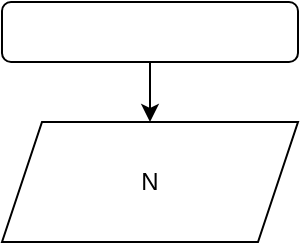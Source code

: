 <mxfile version="20.0.3" type="github"><diagram id="iFUY69q8sKoDxj3xdnMk" name="Page-1"><mxGraphModel dx="1422" dy="780" grid="1" gridSize="10" guides="1" tooltips="1" connect="1" arrows="1" fold="1" page="1" pageScale="1" pageWidth="827" pageHeight="1169" math="0" shadow="0"><root><mxCell id="0"/><mxCell id="1" parent="0"/><mxCell id="Qh9iKEOIB8Y0pZXi6JGD-3" style="edgeStyle=orthogonalEdgeStyle;rounded=0;orthogonalLoop=1;jettySize=auto;html=1;exitX=0.5;exitY=1;exitDx=0;exitDy=0;entryX=0.5;entryY=0;entryDx=0;entryDy=0;" parent="1" source="Qh9iKEOIB8Y0pZXi6JGD-1" target="Qh9iKEOIB8Y0pZXi6JGD-2" edge="1"><mxGeometry relative="1" as="geometry"/></mxCell><mxCell id="Qh9iKEOIB8Y0pZXi6JGD-1" value="" style="rounded=1;whiteSpace=wrap;html=1;" parent="1" vertex="1"><mxGeometry x="342" y="20" width="148" height="30" as="geometry"/></mxCell><mxCell id="Qh9iKEOIB8Y0pZXi6JGD-2" value="N" style="shape=parallelogram;perimeter=parallelogramPerimeter;whiteSpace=wrap;html=1;fixedSize=1;" parent="1" vertex="1"><mxGeometry x="342" y="80" width="148" height="60" as="geometry"/></mxCell></root></mxGraphModel></diagram></mxfile>
